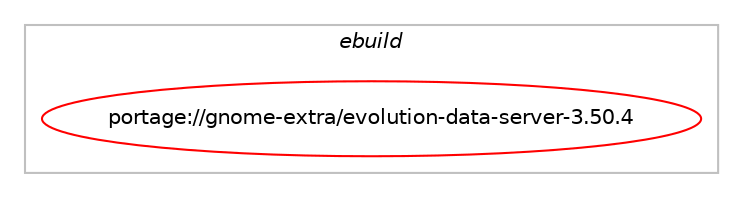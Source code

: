 digraph prolog {

# *************
# Graph options
# *************

newrank=true;
concentrate=true;
compound=true;
graph [rankdir=LR,fontname=Helvetica,fontsize=10,ranksep=1.5];#, ranksep=2.5, nodesep=0.2];
edge  [arrowhead=vee];
node  [fontname=Helvetica,fontsize=10];

# **********
# The ebuild
# **********

subgraph cluster_leftcol {
color=gray;
label=<<i>ebuild</i>>;
id [label="portage://gnome-extra/evolution-data-server-3.50.4", color=red, width=4, href="../gnome-extra/evolution-data-server-3.50.4.svg"];
}

# ****************
# The dependencies
# ****************

subgraph cluster_midcol {
color=gray;
label=<<i>dependencies</i>>;
subgraph cluster_compile {
fillcolor="#eeeeee";
style=filled;
label=<<i>compile</i>>;
# *** BEGIN UNKNOWN DEPENDENCY TYPE (TODO) ***
# id -> equal(use_conditional_group(positive,berkdb,portage://gnome-extra/evolution-data-server-3.50.4,[package_dependency(portage://gnome-extra/evolution-data-server-3.50.4,install,no,sys-libs,db,greaterequal,[4,,,4],any_same_slot,[])]))
# *** END UNKNOWN DEPENDENCY TYPE (TODO) ***

# *** BEGIN UNKNOWN DEPENDENCY TYPE (TODO) ***
# id -> equal(use_conditional_group(positive,gnome-online-accounts,portage://gnome-extra/evolution-data-server-3.50.4,[package_dependency(portage://gnome-extra/evolution-data-server-3.50.4,install,no,net-libs,gnome-online-accounts,greaterequal,[3.8,,,3.8],any_same_slot,[])]))
# *** END UNKNOWN DEPENDENCY TYPE (TODO) ***

# *** BEGIN UNKNOWN DEPENDENCY TYPE (TODO) ***
# id -> equal(use_conditional_group(positive,gtk,portage://gnome-extra/evolution-data-server-3.50.4,[package_dependency(portage://gnome-extra/evolution-data-server-3.50.4,install,no,x11-libs,gtk+,greaterequal,[3.20,,,3.20],[slot(3)],[]),package_dependency(portage://gnome-extra/evolution-data-server-3.50.4,install,no,gui-libs,gtk,greaterequal,[4.4,,,4.4],[slot(4)],[]),package_dependency(portage://gnome-extra/evolution-data-server-3.50.4,install,no,media-libs,libcanberra,greaterequal,[0.25,,,0.25],[],[use(enable(gtk3),none)]),use_conditional_group(positive,oauth-gtk3,portage://gnome-extra/evolution-data-server-3.50.4,[package_dependency(portage://gnome-extra/evolution-data-server-3.50.4,install,no,net-libs,webkit-gtk,greaterequal,[2.34.0,,,2.34.0],[slot(4.1)],[])]),use_conditional_group(positive,oauth-gtk4,portage://gnome-extra/evolution-data-server-3.50.4,[package_dependency(portage://gnome-extra/evolution-data-server-3.50.4,install,no,net-libs,webkit-gtk,greaterequal,[2.39.90,,,2.39.90],[slot(6)],[])])]))
# *** END UNKNOWN DEPENDENCY TYPE (TODO) ***

# *** BEGIN UNKNOWN DEPENDENCY TYPE (TODO) ***
# id -> equal(use_conditional_group(positive,introspection,portage://gnome-extra/evolution-data-server-3.50.4,[package_dependency(portage://gnome-extra/evolution-data-server-3.50.4,install,no,dev-libs,gobject-introspection,greaterequal,[0.9.12,,,0.9.12],any_same_slot,[])]))
# *** END UNKNOWN DEPENDENCY TYPE (TODO) ***

# *** BEGIN UNKNOWN DEPENDENCY TYPE (TODO) ***
# id -> equal(use_conditional_group(positive,kerberos,portage://gnome-extra/evolution-data-server-3.50.4,[package_dependency(portage://gnome-extra/evolution-data-server-3.50.4,install,no,virtual,krb5,none,[,,],any_same_slot,[])]))
# *** END UNKNOWN DEPENDENCY TYPE (TODO) ***

# *** BEGIN UNKNOWN DEPENDENCY TYPE (TODO) ***
# id -> equal(use_conditional_group(positive,ldap,portage://gnome-extra/evolution-data-server-3.50.4,[package_dependency(portage://gnome-extra/evolution-data-server-3.50.4,install,no,net-nds,openldap,greaterequal,[2,,,2],any_same_slot,[])]))
# *** END UNKNOWN DEPENDENCY TYPE (TODO) ***

# *** BEGIN UNKNOWN DEPENDENCY TYPE (TODO) ***
# id -> equal(use_conditional_group(positive,vala,portage://gnome-extra/evolution-data-server-3.50.4,[any_of_group([package_dependency(portage://gnome-extra/evolution-data-server-3.50.4,install,no,dev-lang,vala,none,[,,],[slot(0.56)],[])]),package_dependency(portage://gnome-extra/evolution-data-server-3.50.4,install,no,net-libs,libsoup,greaterequal,[3.1.1,,,3.1.1],[slot(3.0)],[use(enable(vala),none)]),package_dependency(portage://gnome-extra/evolution-data-server-3.50.4,install,no,dev-libs,libical,none,[,,],[],[use(enable(vala),none)])]))
# *** END UNKNOWN DEPENDENCY TYPE (TODO) ***

# *** BEGIN UNKNOWN DEPENDENCY TYPE (TODO) ***
# id -> equal(use_conditional_group(positive,weather,portage://gnome-extra/evolution-data-server-3.50.4,[package_dependency(portage://gnome-extra/evolution-data-server-3.50.4,install,no,dev-libs,libgweather,greaterequal,[4.2.0,,,4.2.0],[slot(4),equal],[])]))
# *** END UNKNOWN DEPENDENCY TYPE (TODO) ***

# *** BEGIN UNKNOWN DEPENDENCY TYPE (TODO) ***
# id -> equal(package_dependency(portage://gnome-extra/evolution-data-server-3.50.4,install,no,app-crypt,libsecret,greaterequal,[0.5,,,0.5],[],[use(enable(crypt),none)]))
# *** END UNKNOWN DEPENDENCY TYPE (TODO) ***

# *** BEGIN UNKNOWN DEPENDENCY TYPE (TODO) ***
# id -> equal(package_dependency(portage://gnome-extra/evolution-data-server-3.50.4,install,no,dev-db,sqlite,greaterequal,[3.7.17,,,3.7.17],[slot(3)],[]))
# *** END UNKNOWN DEPENDENCY TYPE (TODO) ***

# *** BEGIN UNKNOWN DEPENDENCY TYPE (TODO) ***
# id -> equal(package_dependency(portage://gnome-extra/evolution-data-server-3.50.4,install,no,dev-libs,glib,greaterequal,[2.70,,,2.70],[slot(2)],[]))
# *** END UNKNOWN DEPENDENCY TYPE (TODO) ***

# *** BEGIN UNKNOWN DEPENDENCY TYPE (TODO) ***
# id -> equal(package_dependency(portage://gnome-extra/evolution-data-server-3.50.4,install,no,dev-libs,icu,none,[,,],any_same_slot,[]))
# *** END UNKNOWN DEPENDENCY TYPE (TODO) ***

# *** BEGIN UNKNOWN DEPENDENCY TYPE (TODO) ***
# id -> equal(package_dependency(portage://gnome-extra/evolution-data-server-3.50.4,install,no,dev-libs,json-glib,greaterequal,[1.0.4,,,1.0.4],[],[]))
# *** END UNKNOWN DEPENDENCY TYPE (TODO) ***

# *** BEGIN UNKNOWN DEPENDENCY TYPE (TODO) ***
# id -> equal(package_dependency(portage://gnome-extra/evolution-data-server-3.50.4,install,no,dev-libs,libical,greaterequal,[3.0.8,,,3.0.8],any_same_slot,[use(enable(glib),none),use(optenable(introspection),none)]))
# *** END UNKNOWN DEPENDENCY TYPE (TODO) ***

# *** BEGIN UNKNOWN DEPENDENCY TYPE (TODO) ***
# id -> equal(package_dependency(portage://gnome-extra/evolution-data-server-3.50.4,install,no,dev-libs,libxml2,greaterequal,[2,,,2],[],[]))
# *** END UNKNOWN DEPENDENCY TYPE (TODO) ***

# *** BEGIN UNKNOWN DEPENDENCY TYPE (TODO) ***
# id -> equal(package_dependency(portage://gnome-extra/evolution-data-server-3.50.4,install,no,dev-libs,nspr,greaterequal,[4.4,,,4.4],[],[]))
# *** END UNKNOWN DEPENDENCY TYPE (TODO) ***

# *** BEGIN UNKNOWN DEPENDENCY TYPE (TODO) ***
# id -> equal(package_dependency(portage://gnome-extra/evolution-data-server-3.50.4,install,no,dev-libs,nss,greaterequal,[3.9,,,3.9],[],[]))
# *** END UNKNOWN DEPENDENCY TYPE (TODO) ***

# *** BEGIN UNKNOWN DEPENDENCY TYPE (TODO) ***
# id -> equal(package_dependency(portage://gnome-extra/evolution-data-server-3.50.4,install,no,net-libs,libsoup,greaterequal,[3.1.1,,,3.1.1],[slot(3.0)],[]))
# *** END UNKNOWN DEPENDENCY TYPE (TODO) ***

# *** BEGIN UNKNOWN DEPENDENCY TYPE (TODO) ***
# id -> equal(package_dependency(portage://gnome-extra/evolution-data-server-3.50.4,install,no,sys-libs,zlib,none,[,,],any_same_slot,[]))
# *** END UNKNOWN DEPENDENCY TYPE (TODO) ***

# *** BEGIN UNKNOWN DEPENDENCY TYPE (TODO) ***
# id -> equal(package_dependency(portage://gnome-extra/evolution-data-server-3.50.4,install,no,virtual,libiconv,none,[,,],[],[]))
# *** END UNKNOWN DEPENDENCY TYPE (TODO) ***

}
subgraph cluster_compileandrun {
fillcolor="#eeeeee";
style=filled;
label=<<i>compile and run</i>>;
}
subgraph cluster_run {
fillcolor="#eeeeee";
style=filled;
label=<<i>run</i>>;
# *** BEGIN UNKNOWN DEPENDENCY TYPE (TODO) ***
# id -> equal(use_conditional_group(positive,berkdb,portage://gnome-extra/evolution-data-server-3.50.4,[package_dependency(portage://gnome-extra/evolution-data-server-3.50.4,run,no,sys-libs,db,greaterequal,[4,,,4],any_same_slot,[])]))
# *** END UNKNOWN DEPENDENCY TYPE (TODO) ***

# *** BEGIN UNKNOWN DEPENDENCY TYPE (TODO) ***
# id -> equal(use_conditional_group(positive,gnome-online-accounts,portage://gnome-extra/evolution-data-server-3.50.4,[package_dependency(portage://gnome-extra/evolution-data-server-3.50.4,run,no,net-libs,gnome-online-accounts,greaterequal,[3.8,,,3.8],any_same_slot,[])]))
# *** END UNKNOWN DEPENDENCY TYPE (TODO) ***

# *** BEGIN UNKNOWN DEPENDENCY TYPE (TODO) ***
# id -> equal(use_conditional_group(positive,gtk,portage://gnome-extra/evolution-data-server-3.50.4,[package_dependency(portage://gnome-extra/evolution-data-server-3.50.4,run,no,x11-libs,gtk+,greaterequal,[3.20,,,3.20],[slot(3)],[]),package_dependency(portage://gnome-extra/evolution-data-server-3.50.4,run,no,gui-libs,gtk,greaterequal,[4.4,,,4.4],[slot(4)],[]),package_dependency(portage://gnome-extra/evolution-data-server-3.50.4,run,no,media-libs,libcanberra,greaterequal,[0.25,,,0.25],[],[use(enable(gtk3),none)]),use_conditional_group(positive,oauth-gtk3,portage://gnome-extra/evolution-data-server-3.50.4,[package_dependency(portage://gnome-extra/evolution-data-server-3.50.4,run,no,net-libs,webkit-gtk,greaterequal,[2.34.0,,,2.34.0],[slot(4.1)],[])]),use_conditional_group(positive,oauth-gtk4,portage://gnome-extra/evolution-data-server-3.50.4,[package_dependency(portage://gnome-extra/evolution-data-server-3.50.4,run,no,net-libs,webkit-gtk,greaterequal,[2.39.90,,,2.39.90],[slot(6)],[])])]))
# *** END UNKNOWN DEPENDENCY TYPE (TODO) ***

# *** BEGIN UNKNOWN DEPENDENCY TYPE (TODO) ***
# id -> equal(use_conditional_group(positive,introspection,portage://gnome-extra/evolution-data-server-3.50.4,[package_dependency(portage://gnome-extra/evolution-data-server-3.50.4,run,no,dev-libs,gobject-introspection,greaterequal,[0.9.12,,,0.9.12],any_same_slot,[])]))
# *** END UNKNOWN DEPENDENCY TYPE (TODO) ***

# *** BEGIN UNKNOWN DEPENDENCY TYPE (TODO) ***
# id -> equal(use_conditional_group(positive,kerberos,portage://gnome-extra/evolution-data-server-3.50.4,[package_dependency(portage://gnome-extra/evolution-data-server-3.50.4,run,no,virtual,krb5,none,[,,],any_same_slot,[])]))
# *** END UNKNOWN DEPENDENCY TYPE (TODO) ***

# *** BEGIN UNKNOWN DEPENDENCY TYPE (TODO) ***
# id -> equal(use_conditional_group(positive,ldap,portage://gnome-extra/evolution-data-server-3.50.4,[package_dependency(portage://gnome-extra/evolution-data-server-3.50.4,run,no,net-nds,openldap,greaterequal,[2,,,2],any_same_slot,[])]))
# *** END UNKNOWN DEPENDENCY TYPE (TODO) ***

# *** BEGIN UNKNOWN DEPENDENCY TYPE (TODO) ***
# id -> equal(use_conditional_group(positive,weather,portage://gnome-extra/evolution-data-server-3.50.4,[package_dependency(portage://gnome-extra/evolution-data-server-3.50.4,run,no,dev-libs,libgweather,greaterequal,[4.2.0,,,4.2.0],[slot(4),equal],[])]))
# *** END UNKNOWN DEPENDENCY TYPE (TODO) ***

# *** BEGIN UNKNOWN DEPENDENCY TYPE (TODO) ***
# id -> equal(package_dependency(portage://gnome-extra/evolution-data-server-3.50.4,run,no,app-crypt,libsecret,greaterequal,[0.5,,,0.5],[],[use(enable(crypt),none)]))
# *** END UNKNOWN DEPENDENCY TYPE (TODO) ***

# *** BEGIN UNKNOWN DEPENDENCY TYPE (TODO) ***
# id -> equal(package_dependency(portage://gnome-extra/evolution-data-server-3.50.4,run,no,dev-db,sqlite,greaterequal,[3.7.17,,,3.7.17],[slot(3)],[]))
# *** END UNKNOWN DEPENDENCY TYPE (TODO) ***

# *** BEGIN UNKNOWN DEPENDENCY TYPE (TODO) ***
# id -> equal(package_dependency(portage://gnome-extra/evolution-data-server-3.50.4,run,no,dev-libs,glib,greaterequal,[2.70,,,2.70],[slot(2)],[]))
# *** END UNKNOWN DEPENDENCY TYPE (TODO) ***

# *** BEGIN UNKNOWN DEPENDENCY TYPE (TODO) ***
# id -> equal(package_dependency(portage://gnome-extra/evolution-data-server-3.50.4,run,no,dev-libs,icu,none,[,,],any_same_slot,[]))
# *** END UNKNOWN DEPENDENCY TYPE (TODO) ***

# *** BEGIN UNKNOWN DEPENDENCY TYPE (TODO) ***
# id -> equal(package_dependency(portage://gnome-extra/evolution-data-server-3.50.4,run,no,dev-libs,json-glib,greaterequal,[1.0.4,,,1.0.4],[],[]))
# *** END UNKNOWN DEPENDENCY TYPE (TODO) ***

# *** BEGIN UNKNOWN DEPENDENCY TYPE (TODO) ***
# id -> equal(package_dependency(portage://gnome-extra/evolution-data-server-3.50.4,run,no,dev-libs,libical,greaterequal,[3.0.8,,,3.0.8],any_same_slot,[use(enable(glib),none),use(optenable(introspection),none)]))
# *** END UNKNOWN DEPENDENCY TYPE (TODO) ***

# *** BEGIN UNKNOWN DEPENDENCY TYPE (TODO) ***
# id -> equal(package_dependency(portage://gnome-extra/evolution-data-server-3.50.4,run,no,dev-libs,libxml2,greaterequal,[2,,,2],[],[]))
# *** END UNKNOWN DEPENDENCY TYPE (TODO) ***

# *** BEGIN UNKNOWN DEPENDENCY TYPE (TODO) ***
# id -> equal(package_dependency(portage://gnome-extra/evolution-data-server-3.50.4,run,no,dev-libs,nspr,greaterequal,[4.4,,,4.4],[],[]))
# *** END UNKNOWN DEPENDENCY TYPE (TODO) ***

# *** BEGIN UNKNOWN DEPENDENCY TYPE (TODO) ***
# id -> equal(package_dependency(portage://gnome-extra/evolution-data-server-3.50.4,run,no,dev-libs,nss,greaterequal,[3.9,,,3.9],[],[]))
# *** END UNKNOWN DEPENDENCY TYPE (TODO) ***

# *** BEGIN UNKNOWN DEPENDENCY TYPE (TODO) ***
# id -> equal(package_dependency(portage://gnome-extra/evolution-data-server-3.50.4,run,no,net-libs,libsoup,greaterequal,[3.1.1,,,3.1.1],[slot(3.0)],[]))
# *** END UNKNOWN DEPENDENCY TYPE (TODO) ***

# *** BEGIN UNKNOWN DEPENDENCY TYPE (TODO) ***
# id -> equal(package_dependency(portage://gnome-extra/evolution-data-server-3.50.4,run,no,sys-libs,zlib,none,[,,],any_same_slot,[]))
# *** END UNKNOWN DEPENDENCY TYPE (TODO) ***

# *** BEGIN UNKNOWN DEPENDENCY TYPE (TODO) ***
# id -> equal(package_dependency(portage://gnome-extra/evolution-data-server-3.50.4,run,no,virtual,libiconv,none,[,,],[],[]))
# *** END UNKNOWN DEPENDENCY TYPE (TODO) ***

}
}

# **************
# The candidates
# **************

subgraph cluster_choices {
rank=same;
color=gray;
label=<<i>candidates</i>>;

}

}
